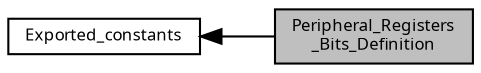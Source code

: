 digraph "Peripheral_Registers_Bits_Definition"
{
  edge [fontname="Sans",fontsize="8",labelfontname="Sans",labelfontsize="8"];
  node [fontname="Sans",fontsize="8",shape=record];
  rankdir=LR;
  Node1 [label="Exported_constants",height=0.2,width=0.4,color="black", fillcolor="white", style="filled",URL="$group___exported__constants.html"];
  Node0 [label="Peripheral_Registers\l_Bits_Definition",height=0.2,width=0.4,color="black", fillcolor="grey75", style="filled", fontcolor="black"];
  Node1->Node0 [shape=plaintext, dir="back", style="solid"];
}
